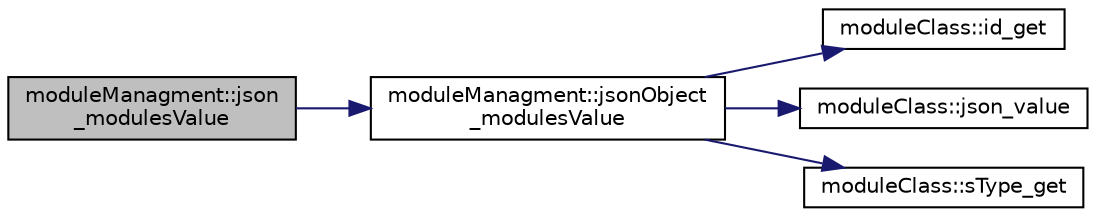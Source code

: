 digraph "moduleManagment::json_modulesValue"
{
 // LATEX_PDF_SIZE
  edge [fontname="Helvetica",fontsize="10",labelfontname="Helvetica",labelfontsize="10"];
  node [fontname="Helvetica",fontsize="10",shape=record];
  rankdir="LR";
  Node1 [label="moduleManagment::json\l_modulesValue",height=0.2,width=0.4,color="black", fillcolor="grey75", style="filled", fontcolor="black",tooltip=" "];
  Node1 -> Node2 [color="midnightblue",fontsize="10",style="solid",fontname="Helvetica"];
  Node2 [label="moduleManagment::jsonObject\l_modulesValue",height=0.2,width=0.4,color="black", fillcolor="white", style="filled",URL="$classmodule_managment.html#a18042246c6c3002046f8a7ffccfa14dc",tooltip=" "];
  Node2 -> Node3 [color="midnightblue",fontsize="10",style="solid",fontname="Helvetica"];
  Node3 [label="moduleClass::id_get",height=0.2,width=0.4,color="black", fillcolor="white", style="filled",URL="$classmodule_class.html#ac2e059dfc9c2770db04edc475163eff5",tooltip=" "];
  Node2 -> Node4 [color="midnightblue",fontsize="10",style="solid",fontname="Helvetica"];
  Node4 [label="moduleClass::json_value",height=0.2,width=0.4,color="black", fillcolor="white", style="filled",URL="$classmodule_class.html#ab38070e15e349d3f01a2e88749ee07c1",tooltip=" "];
  Node2 -> Node5 [color="midnightblue",fontsize="10",style="solid",fontname="Helvetica"];
  Node5 [label="moduleClass::sType_get",height=0.2,width=0.4,color="black", fillcolor="white", style="filled",URL="$classmodule_class.html#afec658fffce74b4ee8391fd268404164",tooltip=" "];
}
